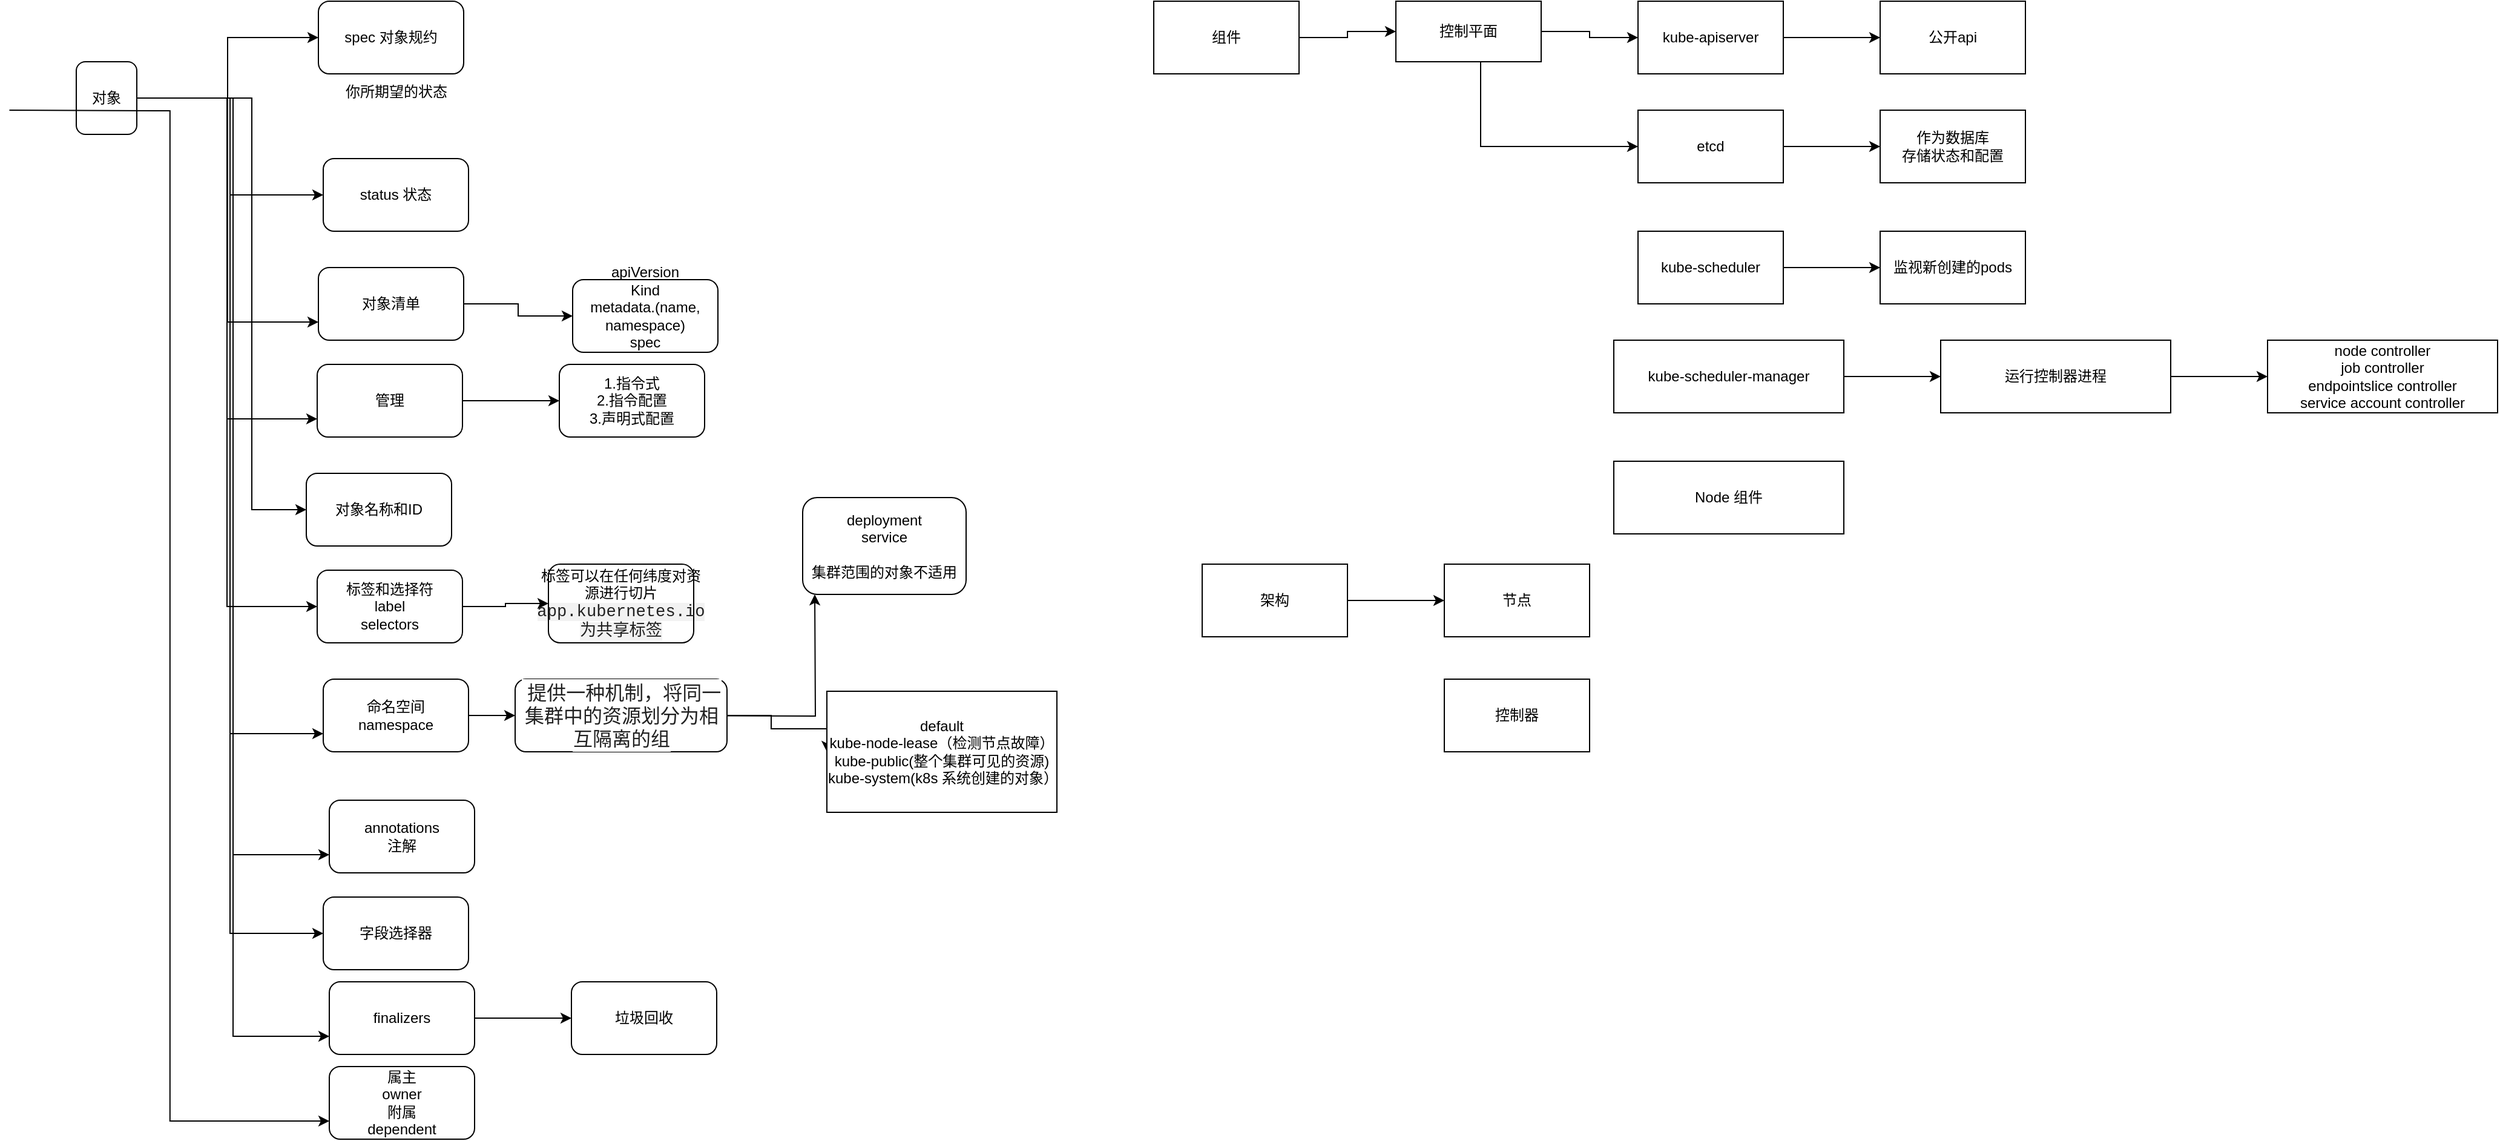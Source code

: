 <mxfile version="24.7.6">
  <diagram name="Page-1" id="EzidtO3Hb19t3wDcSpyZ">
    <mxGraphModel dx="1522" dy="804" grid="1" gridSize="10" guides="1" tooltips="1" connect="1" arrows="1" fold="1" page="1" pageScale="1" pageWidth="827" pageHeight="1169" math="0" shadow="0">
      <root>
        <mxCell id="0" />
        <mxCell id="1" parent="0" />
        <mxCell id="i67tSVPoHM7ITiix1ZI--3" value="" style="edgeStyle=orthogonalEdgeStyle;rounded=0;orthogonalLoop=1;jettySize=auto;html=1;" edge="1" parent="1" source="i67tSVPoHM7ITiix1ZI--1" target="i67tSVPoHM7ITiix1ZI--2">
          <mxGeometry relative="1" as="geometry" />
        </mxCell>
        <mxCell id="i67tSVPoHM7ITiix1ZI--5" style="edgeStyle=orthogonalEdgeStyle;rounded=0;orthogonalLoop=1;jettySize=auto;html=1;entryX=0;entryY=0.5;entryDx=0;entryDy=0;" edge="1" parent="1" source="i67tSVPoHM7ITiix1ZI--1" target="i67tSVPoHM7ITiix1ZI--4">
          <mxGeometry relative="1" as="geometry" />
        </mxCell>
        <mxCell id="i67tSVPoHM7ITiix1ZI--9" style="edgeStyle=orthogonalEdgeStyle;rounded=0;orthogonalLoop=1;jettySize=auto;html=1;entryX=0;entryY=0.75;entryDx=0;entryDy=0;" edge="1" parent="1" source="i67tSVPoHM7ITiix1ZI--1" target="i67tSVPoHM7ITiix1ZI--8">
          <mxGeometry relative="1" as="geometry" />
        </mxCell>
        <mxCell id="i67tSVPoHM7ITiix1ZI--13" style="edgeStyle=orthogonalEdgeStyle;rounded=0;orthogonalLoop=1;jettySize=auto;html=1;entryX=0;entryY=0.75;entryDx=0;entryDy=0;" edge="1" parent="1" source="i67tSVPoHM7ITiix1ZI--1" target="i67tSVPoHM7ITiix1ZI--12">
          <mxGeometry relative="1" as="geometry" />
        </mxCell>
        <mxCell id="i67tSVPoHM7ITiix1ZI--18" style="edgeStyle=orthogonalEdgeStyle;rounded=0;orthogonalLoop=1;jettySize=auto;html=1;entryX=0;entryY=0.5;entryDx=0;entryDy=0;" edge="1" parent="1" source="i67tSVPoHM7ITiix1ZI--1" target="i67tSVPoHM7ITiix1ZI--17">
          <mxGeometry relative="1" as="geometry">
            <Array as="points">
              <mxPoint x="295" y="200" />
              <mxPoint x="295" y="540" />
            </Array>
          </mxGeometry>
        </mxCell>
        <mxCell id="i67tSVPoHM7ITiix1ZI--21" style="edgeStyle=orthogonalEdgeStyle;rounded=0;orthogonalLoop=1;jettySize=auto;html=1;entryX=0;entryY=0.5;entryDx=0;entryDy=0;" edge="1" parent="1" source="i67tSVPoHM7ITiix1ZI--1" target="i67tSVPoHM7ITiix1ZI--20">
          <mxGeometry relative="1" as="geometry" />
        </mxCell>
        <mxCell id="i67tSVPoHM7ITiix1ZI--25" style="edgeStyle=orthogonalEdgeStyle;rounded=0;orthogonalLoop=1;jettySize=auto;html=1;entryX=0;entryY=0.75;entryDx=0;entryDy=0;" edge="1" parent="1" source="i67tSVPoHM7ITiix1ZI--1" target="i67tSVPoHM7ITiix1ZI--24">
          <mxGeometry relative="1" as="geometry" />
        </mxCell>
        <mxCell id="i67tSVPoHM7ITiix1ZI--36" style="edgeStyle=orthogonalEdgeStyle;rounded=0;orthogonalLoop=1;jettySize=auto;html=1;entryX=0;entryY=0.75;entryDx=0;entryDy=0;" edge="1" parent="1" source="i67tSVPoHM7ITiix1ZI--1" target="i67tSVPoHM7ITiix1ZI--35">
          <mxGeometry relative="1" as="geometry" />
        </mxCell>
        <mxCell id="i67tSVPoHM7ITiix1ZI--38" style="edgeStyle=orthogonalEdgeStyle;rounded=0;orthogonalLoop=1;jettySize=auto;html=1;entryX=0;entryY=0.5;entryDx=0;entryDy=0;" edge="1" parent="1" source="i67tSVPoHM7ITiix1ZI--1" target="i67tSVPoHM7ITiix1ZI--37">
          <mxGeometry relative="1" as="geometry" />
        </mxCell>
        <mxCell id="i67tSVPoHM7ITiix1ZI--40" style="edgeStyle=orthogonalEdgeStyle;rounded=0;orthogonalLoop=1;jettySize=auto;html=1;entryX=0;entryY=0.75;entryDx=0;entryDy=0;" edge="1" parent="1" source="i67tSVPoHM7ITiix1ZI--1" target="i67tSVPoHM7ITiix1ZI--39">
          <mxGeometry relative="1" as="geometry" />
        </mxCell>
        <mxCell id="i67tSVPoHM7ITiix1ZI--1" value="对象" style="rounded=1;whiteSpace=wrap;html=1;" vertex="1" parent="1">
          <mxGeometry x="150" y="170" width="50" height="60" as="geometry" />
        </mxCell>
        <mxCell id="i67tSVPoHM7ITiix1ZI--2" value="spec 对象规约" style="rounded=1;whiteSpace=wrap;html=1;" vertex="1" parent="1">
          <mxGeometry x="350" y="120" width="120" height="60" as="geometry" />
        </mxCell>
        <mxCell id="i67tSVPoHM7ITiix1ZI--4" value="status 状态" style="rounded=1;whiteSpace=wrap;html=1;" vertex="1" parent="1">
          <mxGeometry x="354" y="250" width="120" height="60" as="geometry" />
        </mxCell>
        <mxCell id="i67tSVPoHM7ITiix1ZI--6" value="你所期望的状态" style="text;html=1;align=center;verticalAlign=middle;resizable=0;points=[];autosize=1;strokeColor=none;fillColor=none;" vertex="1" parent="1">
          <mxGeometry x="359" y="180" width="110" height="30" as="geometry" />
        </mxCell>
        <mxCell id="i67tSVPoHM7ITiix1ZI--11" value="" style="edgeStyle=orthogonalEdgeStyle;rounded=0;orthogonalLoop=1;jettySize=auto;html=1;" edge="1" parent="1" source="i67tSVPoHM7ITiix1ZI--8" target="i67tSVPoHM7ITiix1ZI--10">
          <mxGeometry relative="1" as="geometry" />
        </mxCell>
        <mxCell id="i67tSVPoHM7ITiix1ZI--8" value="对象清单" style="rounded=1;whiteSpace=wrap;html=1;" vertex="1" parent="1">
          <mxGeometry x="350" y="340" width="120" height="60" as="geometry" />
        </mxCell>
        <mxCell id="i67tSVPoHM7ITiix1ZI--10" value="apiVersion&lt;div&gt;Kind&lt;/div&gt;&lt;div&gt;metadata.(name, namespace)&lt;/div&gt;&lt;div&gt;spec&lt;/div&gt;&lt;div&gt;&lt;br&gt;&lt;/div&gt;" style="rounded=1;whiteSpace=wrap;html=1;" vertex="1" parent="1">
          <mxGeometry x="560" y="350" width="120" height="60" as="geometry" />
        </mxCell>
        <mxCell id="i67tSVPoHM7ITiix1ZI--15" value="" style="edgeStyle=orthogonalEdgeStyle;rounded=0;orthogonalLoop=1;jettySize=auto;html=1;" edge="1" parent="1" source="i67tSVPoHM7ITiix1ZI--12" target="i67tSVPoHM7ITiix1ZI--14">
          <mxGeometry relative="1" as="geometry" />
        </mxCell>
        <mxCell id="i67tSVPoHM7ITiix1ZI--12" value="管理" style="rounded=1;whiteSpace=wrap;html=1;" vertex="1" parent="1">
          <mxGeometry x="349" y="420" width="120" height="60" as="geometry" />
        </mxCell>
        <mxCell id="i67tSVPoHM7ITiix1ZI--14" value="1.指令式&lt;div&gt;2.指令配置&lt;/div&gt;&lt;div&gt;3.声明式配置&lt;/div&gt;" style="rounded=1;whiteSpace=wrap;html=1;" vertex="1" parent="1">
          <mxGeometry x="549" y="420" width="120" height="60" as="geometry" />
        </mxCell>
        <mxCell id="i67tSVPoHM7ITiix1ZI--17" value="对象名称和ID" style="rounded=1;whiteSpace=wrap;html=1;" vertex="1" parent="1">
          <mxGeometry x="340" y="510" width="120" height="60" as="geometry" />
        </mxCell>
        <mxCell id="i67tSVPoHM7ITiix1ZI--23" value="" style="edgeStyle=orthogonalEdgeStyle;rounded=0;orthogonalLoop=1;jettySize=auto;html=1;" edge="1" parent="1" source="i67tSVPoHM7ITiix1ZI--20" target="i67tSVPoHM7ITiix1ZI--22">
          <mxGeometry relative="1" as="geometry" />
        </mxCell>
        <mxCell id="i67tSVPoHM7ITiix1ZI--20" value="标签和选择符&lt;div&gt;label&lt;/div&gt;&lt;div&gt;selectors&lt;/div&gt;" style="rounded=1;whiteSpace=wrap;html=1;" vertex="1" parent="1">
          <mxGeometry x="349" y="590" width="120" height="60" as="geometry" />
        </mxCell>
        <mxCell id="i67tSVPoHM7ITiix1ZI--22" value="标签可以在任何纬度对资源进行切片&lt;div&gt;&lt;span style=&quot;color: rgb(34, 34, 34); font-family: SFMono-Regular, Menlo, Monaco, Consolas, &amp;quot;liberation mono&amp;quot;, &amp;quot;courier new&amp;quot;, monospace; font-size: 13.6px; text-align: left; background-color: rgba(0, 0, 0, 0.05);&quot;&gt;app.kubernetes.io 为共享标签&lt;/span&gt;&lt;br&gt;&lt;/div&gt;" style="rounded=1;whiteSpace=wrap;html=1;" vertex="1" parent="1">
          <mxGeometry x="540" y="585" width="120" height="65" as="geometry" />
        </mxCell>
        <mxCell id="i67tSVPoHM7ITiix1ZI--27" value="" style="edgeStyle=orthogonalEdgeStyle;rounded=0;orthogonalLoop=1;jettySize=auto;html=1;" edge="1" parent="1" source="i67tSVPoHM7ITiix1ZI--24" target="i67tSVPoHM7ITiix1ZI--26">
          <mxGeometry relative="1" as="geometry" />
        </mxCell>
        <mxCell id="i67tSVPoHM7ITiix1ZI--24" value="命名空间&lt;div&gt;namespace&lt;/div&gt;" style="rounded=1;whiteSpace=wrap;html=1;" vertex="1" parent="1">
          <mxGeometry x="354" y="680" width="120" height="60" as="geometry" />
        </mxCell>
        <mxCell id="i67tSVPoHM7ITiix1ZI--29" value="" style="edgeStyle=orthogonalEdgeStyle;rounded=0;orthogonalLoop=1;jettySize=auto;html=1;" edge="1" parent="1">
          <mxGeometry relative="1" as="geometry">
            <mxPoint x="630" y="710" as="sourcePoint" />
            <mxPoint x="760" y="610" as="targetPoint" />
          </mxGeometry>
        </mxCell>
        <mxCell id="i67tSVPoHM7ITiix1ZI--31" style="edgeStyle=orthogonalEdgeStyle;rounded=0;orthogonalLoop=1;jettySize=auto;html=1;entryX=0;entryY=0.5;entryDx=0;entryDy=0;" edge="1" parent="1" source="i67tSVPoHM7ITiix1ZI--26" target="i67tSVPoHM7ITiix1ZI--32">
          <mxGeometry relative="1" as="geometry">
            <mxPoint x="760" y="720" as="targetPoint" />
            <Array as="points">
              <mxPoint x="724" y="710" />
              <mxPoint x="724" y="721" />
            </Array>
          </mxGeometry>
        </mxCell>
        <mxCell id="i67tSVPoHM7ITiix1ZI--26" value="&lt;span style=&quot;color: rgb(34, 34, 34); font-family: &amp;quot;open sans&amp;quot;, -apple-system, &amp;quot;system-ui&amp;quot;, &amp;quot;segoe ui&amp;quot;, Roboto, &amp;quot;helvetica neue&amp;quot;, Arial, sans-serif, &amp;quot;apple color emoji&amp;quot;, &amp;quot;segoe ui emoji&amp;quot;, &amp;quot;segoe ui symbol&amp;quot;; font-size: 16px; text-align: left; background-color: rgb(255, 255, 255);&quot;&gt;&amp;nbsp;提供一种机制，将同一集群中的资源划分为相互隔离的组&lt;/span&gt;" style="rounded=1;whiteSpace=wrap;html=1;" vertex="1" parent="1">
          <mxGeometry x="512.5" y="680" width="175" height="60" as="geometry" />
        </mxCell>
        <mxCell id="i67tSVPoHM7ITiix1ZI--28" value="deployment&lt;div&gt;service&lt;/div&gt;&lt;div&gt;&lt;br&gt;&lt;/div&gt;&lt;div&gt;集群范围的对象不适用&lt;/div&gt;" style="whiteSpace=wrap;html=1;rounded=1;" vertex="1" parent="1">
          <mxGeometry x="750" y="530" width="135" height="80" as="geometry" />
        </mxCell>
        <mxCell id="i67tSVPoHM7ITiix1ZI--32" value="default&lt;div&gt;kube-node-lease（检测节点故障）&lt;/div&gt;&lt;div&gt;kube-public(整个集群可见的资源)&lt;/div&gt;&lt;div&gt;kube-system(k8s 系统创建的对象）&lt;/div&gt;" style="whiteSpace=wrap;html=1;" vertex="1" parent="1">
          <mxGeometry x="770" y="690" width="190" height="100" as="geometry" />
        </mxCell>
        <mxCell id="i67tSVPoHM7ITiix1ZI--35" value="annotations&lt;div&gt;注解&lt;/div&gt;" style="rounded=1;whiteSpace=wrap;html=1;" vertex="1" parent="1">
          <mxGeometry x="359" y="780" width="120" height="60" as="geometry" />
        </mxCell>
        <mxCell id="i67tSVPoHM7ITiix1ZI--37" value="字段选择器" style="rounded=1;whiteSpace=wrap;html=1;" vertex="1" parent="1">
          <mxGeometry x="354" y="860" width="120" height="60" as="geometry" />
        </mxCell>
        <mxCell id="i67tSVPoHM7ITiix1ZI--42" value="" style="edgeStyle=orthogonalEdgeStyle;rounded=0;orthogonalLoop=1;jettySize=auto;html=1;" edge="1" parent="1" source="i67tSVPoHM7ITiix1ZI--39" target="i67tSVPoHM7ITiix1ZI--41">
          <mxGeometry relative="1" as="geometry" />
        </mxCell>
        <mxCell id="i67tSVPoHM7ITiix1ZI--39" value="finalizers" style="rounded=1;whiteSpace=wrap;html=1;" vertex="1" parent="1">
          <mxGeometry x="359" y="930" width="120" height="60" as="geometry" />
        </mxCell>
        <mxCell id="i67tSVPoHM7ITiix1ZI--41" value="垃圾回收" style="rounded=1;whiteSpace=wrap;html=1;" vertex="1" parent="1">
          <mxGeometry x="559" y="930" width="120" height="60" as="geometry" />
        </mxCell>
        <mxCell id="i67tSVPoHM7ITiix1ZI--43" value="属主&lt;div&gt;owner&lt;/div&gt;&lt;div&gt;附属&lt;/div&gt;&lt;div&gt;dependent&lt;/div&gt;" style="rounded=1;whiteSpace=wrap;html=1;" vertex="1" parent="1">
          <mxGeometry x="359" y="1000" width="120" height="60" as="geometry" />
        </mxCell>
        <mxCell id="i67tSVPoHM7ITiix1ZI--44" style="edgeStyle=orthogonalEdgeStyle;rounded=0;orthogonalLoop=1;jettySize=auto;html=1;entryX=0;entryY=0.75;entryDx=0;entryDy=0;" edge="1" parent="1" target="i67tSVPoHM7ITiix1ZI--43">
          <mxGeometry relative="1" as="geometry">
            <mxPoint x="94.75" y="210" as="sourcePoint" />
            <mxPoint x="254.75" y="1050" as="targetPoint" />
          </mxGeometry>
        </mxCell>
        <mxCell id="i67tSVPoHM7ITiix1ZI--50" value="" style="edgeStyle=orthogonalEdgeStyle;rounded=0;orthogonalLoop=1;jettySize=auto;html=1;" edge="1" parent="1" source="i67tSVPoHM7ITiix1ZI--47" target="i67tSVPoHM7ITiix1ZI--49">
          <mxGeometry relative="1" as="geometry" />
        </mxCell>
        <mxCell id="i67tSVPoHM7ITiix1ZI--47" value="组件" style="whiteSpace=wrap;html=1;" vertex="1" parent="1">
          <mxGeometry x="1040" y="120" width="120" height="60" as="geometry" />
        </mxCell>
        <mxCell id="i67tSVPoHM7ITiix1ZI--52" value="" style="edgeStyle=orthogonalEdgeStyle;rounded=0;orthogonalLoop=1;jettySize=auto;html=1;" edge="1" parent="1" source="i67tSVPoHM7ITiix1ZI--49" target="i67tSVPoHM7ITiix1ZI--51">
          <mxGeometry relative="1" as="geometry" />
        </mxCell>
        <mxCell id="i67tSVPoHM7ITiix1ZI--56" style="edgeStyle=orthogonalEdgeStyle;rounded=0;orthogonalLoop=1;jettySize=auto;html=1;entryX=0;entryY=0.5;entryDx=0;entryDy=0;" edge="1" parent="1" source="i67tSVPoHM7ITiix1ZI--49" target="i67tSVPoHM7ITiix1ZI--55">
          <mxGeometry relative="1" as="geometry">
            <Array as="points">
              <mxPoint x="1310" y="240" />
            </Array>
          </mxGeometry>
        </mxCell>
        <mxCell id="i67tSVPoHM7ITiix1ZI--49" value="控制平面" style="whiteSpace=wrap;html=1;" vertex="1" parent="1">
          <mxGeometry x="1240" y="120" width="120" height="50" as="geometry" />
        </mxCell>
        <mxCell id="i67tSVPoHM7ITiix1ZI--54" value="" style="edgeStyle=orthogonalEdgeStyle;rounded=0;orthogonalLoop=1;jettySize=auto;html=1;" edge="1" parent="1" source="i67tSVPoHM7ITiix1ZI--51" target="i67tSVPoHM7ITiix1ZI--53">
          <mxGeometry relative="1" as="geometry" />
        </mxCell>
        <mxCell id="i67tSVPoHM7ITiix1ZI--51" value="kube-apiserver" style="whiteSpace=wrap;html=1;" vertex="1" parent="1">
          <mxGeometry x="1440" y="120" width="120" height="60" as="geometry" />
        </mxCell>
        <mxCell id="i67tSVPoHM7ITiix1ZI--53" value="公开api" style="whiteSpace=wrap;html=1;" vertex="1" parent="1">
          <mxGeometry x="1640" y="120" width="120" height="60" as="geometry" />
        </mxCell>
        <mxCell id="i67tSVPoHM7ITiix1ZI--58" value="" style="edgeStyle=orthogonalEdgeStyle;rounded=0;orthogonalLoop=1;jettySize=auto;html=1;" edge="1" parent="1" source="i67tSVPoHM7ITiix1ZI--55" target="i67tSVPoHM7ITiix1ZI--57">
          <mxGeometry relative="1" as="geometry" />
        </mxCell>
        <mxCell id="i67tSVPoHM7ITiix1ZI--55" value="etcd" style="whiteSpace=wrap;html=1;" vertex="1" parent="1">
          <mxGeometry x="1440" y="210" width="120" height="60" as="geometry" />
        </mxCell>
        <mxCell id="i67tSVPoHM7ITiix1ZI--57" value="作为数据库&lt;div&gt;存储状态和配置&lt;/div&gt;" style="whiteSpace=wrap;html=1;" vertex="1" parent="1">
          <mxGeometry x="1640" y="210" width="120" height="60" as="geometry" />
        </mxCell>
        <mxCell id="i67tSVPoHM7ITiix1ZI--61" value="" style="edgeStyle=orthogonalEdgeStyle;rounded=0;orthogonalLoop=1;jettySize=auto;html=1;" edge="1" parent="1" source="i67tSVPoHM7ITiix1ZI--59" target="i67tSVPoHM7ITiix1ZI--60">
          <mxGeometry relative="1" as="geometry" />
        </mxCell>
        <mxCell id="i67tSVPoHM7ITiix1ZI--59" value="kube-scheduler" style="whiteSpace=wrap;html=1;" vertex="1" parent="1">
          <mxGeometry x="1440" y="310" width="120" height="60" as="geometry" />
        </mxCell>
        <mxCell id="i67tSVPoHM7ITiix1ZI--60" value="监视新创建的pods" style="whiteSpace=wrap;html=1;" vertex="1" parent="1">
          <mxGeometry x="1640" y="310" width="120" height="60" as="geometry" />
        </mxCell>
        <mxCell id="i67tSVPoHM7ITiix1ZI--64" value="" style="edgeStyle=orthogonalEdgeStyle;rounded=0;orthogonalLoop=1;jettySize=auto;html=1;" edge="1" parent="1" source="i67tSVPoHM7ITiix1ZI--62" target="i67tSVPoHM7ITiix1ZI--63">
          <mxGeometry relative="1" as="geometry" />
        </mxCell>
        <mxCell id="i67tSVPoHM7ITiix1ZI--62" value="kube-scheduler-manager" style="whiteSpace=wrap;html=1;" vertex="1" parent="1">
          <mxGeometry x="1420" y="400" width="190" height="60" as="geometry" />
        </mxCell>
        <mxCell id="i67tSVPoHM7ITiix1ZI--66" value="" style="edgeStyle=orthogonalEdgeStyle;rounded=0;orthogonalLoop=1;jettySize=auto;html=1;" edge="1" parent="1" source="i67tSVPoHM7ITiix1ZI--63" target="i67tSVPoHM7ITiix1ZI--65">
          <mxGeometry relative="1" as="geometry" />
        </mxCell>
        <mxCell id="i67tSVPoHM7ITiix1ZI--63" value="运行控制器进程" style="whiteSpace=wrap;html=1;" vertex="1" parent="1">
          <mxGeometry x="1690" y="400" width="190" height="60" as="geometry" />
        </mxCell>
        <mxCell id="i67tSVPoHM7ITiix1ZI--65" value="node controller&lt;div&gt;job controller&lt;/div&gt;&lt;div&gt;endpointslice controller&lt;/div&gt;&lt;div&gt;service account controller&lt;/div&gt;" style="whiteSpace=wrap;html=1;" vertex="1" parent="1">
          <mxGeometry x="1960" y="400" width="190" height="60" as="geometry" />
        </mxCell>
        <mxCell id="i67tSVPoHM7ITiix1ZI--67" value="Node 组件" style="whiteSpace=wrap;html=1;" vertex="1" parent="1">
          <mxGeometry x="1420" y="500" width="190" height="60" as="geometry" />
        </mxCell>
        <mxCell id="i67tSVPoHM7ITiix1ZI--70" value="" style="edgeStyle=orthogonalEdgeStyle;rounded=0;orthogonalLoop=1;jettySize=auto;html=1;" edge="1" parent="1" source="i67tSVPoHM7ITiix1ZI--68" target="i67tSVPoHM7ITiix1ZI--69">
          <mxGeometry relative="1" as="geometry" />
        </mxCell>
        <mxCell id="i67tSVPoHM7ITiix1ZI--68" value="架构" style="whiteSpace=wrap;html=1;" vertex="1" parent="1">
          <mxGeometry x="1080" y="585" width="120" height="60" as="geometry" />
        </mxCell>
        <mxCell id="i67tSVPoHM7ITiix1ZI--69" value="节点" style="whiteSpace=wrap;html=1;" vertex="1" parent="1">
          <mxGeometry x="1280" y="585" width="120" height="60" as="geometry" />
        </mxCell>
        <mxCell id="i67tSVPoHM7ITiix1ZI--71" value="控制器" style="whiteSpace=wrap;html=1;" vertex="1" parent="1">
          <mxGeometry x="1280" y="680" width="120" height="60" as="geometry" />
        </mxCell>
      </root>
    </mxGraphModel>
  </diagram>
</mxfile>
